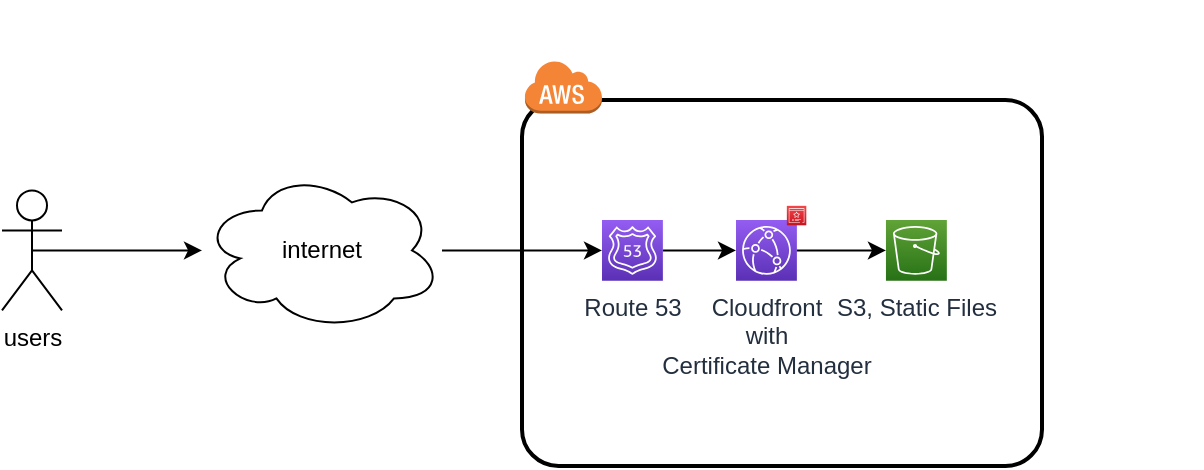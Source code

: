 <mxfile version="20.0.4" type="github">
  <diagram id="H9UyAMuK1wAaEfgLcmaO" name="landing-page-infra">
    <mxGraphModel dx="981" dy="530" grid="1" gridSize="10" guides="1" tooltips="1" connect="1" arrows="1" fold="1" page="1" pageScale="1" pageWidth="850" pageHeight="1100" math="0" shadow="0">
      <root>
        <mxCell id="0" />
        <mxCell id="1" parent="0" />
        <mxCell id="BSJNxo1F7Wru38e6qUjU-4" style="edgeStyle=orthogonalEdgeStyle;rounded=0;orthogonalLoop=1;jettySize=auto;html=1;exitX=0.5;exitY=0.5;exitDx=0;exitDy=0;exitPerimeter=0;" edge="1" parent="1" source="BSJNxo1F7Wru38e6qUjU-1" target="BSJNxo1F7Wru38e6qUjU-3">
          <mxGeometry relative="1" as="geometry" />
        </mxCell>
        <mxCell id="BSJNxo1F7Wru38e6qUjU-1" value="users&lt;br&gt;" style="shape=umlActor;verticalLabelPosition=bottom;verticalAlign=top;html=1;outlineConnect=0;" vertex="1" parent="1">
          <mxGeometry x="180" y="335.21" width="30" height="60" as="geometry" />
        </mxCell>
        <mxCell id="BSJNxo1F7Wru38e6qUjU-32" style="edgeStyle=orthogonalEdgeStyle;rounded=0;orthogonalLoop=1;jettySize=auto;html=1;" edge="1" parent="1" source="BSJNxo1F7Wru38e6qUjU-3" target="BSJNxo1F7Wru38e6qUjU-24">
          <mxGeometry relative="1" as="geometry" />
        </mxCell>
        <mxCell id="BSJNxo1F7Wru38e6qUjU-3" value="internet" style="ellipse;shape=cloud;whiteSpace=wrap;html=1;" vertex="1" parent="1">
          <mxGeometry x="280" y="325.21" width="120" height="80" as="geometry" />
        </mxCell>
        <mxCell id="BSJNxo1F7Wru38e6qUjU-27" value="" style="group" vertex="1" connectable="0" parent="1">
          <mxGeometry x="440" y="240" width="340" height="233" as="geometry" />
        </mxCell>
        <mxCell id="BSJNxo1F7Wru38e6qUjU-14" value="" style="rounded=1;arcSize=10;dashed=0;fillColor=none;gradientColor=none;strokeWidth=2;" vertex="1" parent="BSJNxo1F7Wru38e6qUjU-27">
          <mxGeometry y="50" width="260" height="183" as="geometry" />
        </mxCell>
        <mxCell id="BSJNxo1F7Wru38e6qUjU-15" value="" style="dashed=0;html=1;shape=mxgraph.aws3.cloud;fillColor=#F58536;gradientColor=none;dashed=0;" vertex="1" parent="BSJNxo1F7Wru38e6qUjU-27">
          <mxGeometry x="1.14" y="30" width="38.857" height="26.799" as="geometry" />
        </mxCell>
        <mxCell id="BSJNxo1F7Wru38e6qUjU-28" value="" style="group" vertex="1" connectable="0" parent="BSJNxo1F7Wru38e6qUjU-27">
          <mxGeometry x="39.997" y="102.914" width="179.341" height="44.292" as="geometry" />
        </mxCell>
        <mxCell id="BSJNxo1F7Wru38e6qUjU-19" value="S3, Static Files&lt;br&gt;" style="sketch=0;points=[[0,0,0],[0.25,0,0],[0.5,0,0],[0.75,0,0],[1,0,0],[0,1,0],[0.25,1,0],[0.5,1,0],[0.75,1,0],[1,1,0],[0,0.25,0],[0,0.5,0],[0,0.75,0],[1,0.25,0],[1,0.5,0],[1,0.75,0]];outlineConnect=0;fontColor=#232F3E;gradientColor=#60A337;gradientDirection=north;fillColor=#277116;strokeColor=#ffffff;dashed=0;verticalLabelPosition=bottom;verticalAlign=top;align=center;html=1;fontSize=12;fontStyle=0;aspect=fixed;shape=mxgraph.aws4.resourceIcon;resIcon=mxgraph.aws4.s3;" vertex="1" parent="BSJNxo1F7Wru38e6qUjU-28">
          <mxGeometry x="141.978" y="7.072" width="30.444" height="30.444" as="geometry" />
        </mxCell>
        <mxCell id="BSJNxo1F7Wru38e6qUjU-23" value="" style="group" vertex="1" connectable="0" parent="BSJNxo1F7Wru38e6qUjU-28">
          <mxGeometry x="74.725" width="33.626" height="33.498" as="geometry" />
        </mxCell>
        <mxCell id="BSJNxo1F7Wru38e6qUjU-21" value="Cloudfront &lt;br&gt;with &lt;br&gt;Certificate Manager" style="sketch=0;points=[[0,0,0],[0.25,0,0],[0.5,0,0],[0.75,0,0],[1,0,0],[0,1,0],[0.25,1,0],[0.5,1,0],[0.75,1,0],[1,1,0],[0,0.25,0],[0,0.5,0],[0,0.75,0],[1,0.25,0],[1,0.5,0],[1,0.75,0]];outlineConnect=0;fontColor=#232F3E;gradientColor=#945DF2;gradientDirection=north;fillColor=#5A30B5;strokeColor=#ffffff;dashed=0;verticalLabelPosition=bottom;verticalAlign=top;align=center;html=1;fontSize=12;fontStyle=0;aspect=fixed;shape=mxgraph.aws4.resourceIcon;resIcon=mxgraph.aws4.cloudfront;" vertex="1" parent="BSJNxo1F7Wru38e6qUjU-23">
          <mxGeometry x="-7.719" y="7.072" width="30.444" height="30.444" as="geometry" />
        </mxCell>
        <mxCell id="BSJNxo1F7Wru38e6qUjU-22" value="" style="sketch=0;points=[[0,0,0],[0.25,0,0],[0.5,0,0],[0.75,0,0],[1,0,0],[0,1,0],[0.25,1,0],[0.5,1,0],[0.75,1,0],[1,1,0],[0,0.25,0],[0,0.5,0],[0,0.75,0],[1,0.25,0],[1,0.5,0],[1,0.75,0]];outlineConnect=0;fontColor=#232F3E;gradientColor=#F54749;gradientDirection=north;fillColor=#C7131F;strokeColor=#ffffff;dashed=0;verticalLabelPosition=bottom;verticalAlign=top;align=center;html=1;fontSize=12;fontStyle=0;aspect=fixed;shape=mxgraph.aws4.resourceIcon;resIcon=mxgraph.aws4.certificate_manager_3;" vertex="1" parent="BSJNxo1F7Wru38e6qUjU-23">
          <mxGeometry x="17.698" width="9.734" height="9.734" as="geometry" />
        </mxCell>
        <mxCell id="BSJNxo1F7Wru38e6qUjU-25" style="edgeStyle=orthogonalEdgeStyle;rounded=0;orthogonalLoop=1;jettySize=auto;html=1;" edge="1" parent="BSJNxo1F7Wru38e6qUjU-28" source="BSJNxo1F7Wru38e6qUjU-24" target="BSJNxo1F7Wru38e6qUjU-21">
          <mxGeometry relative="1" as="geometry" />
        </mxCell>
        <mxCell id="BSJNxo1F7Wru38e6qUjU-24" value="Route 53&lt;br&gt;" style="sketch=0;points=[[0,0,0],[0.25,0,0],[0.5,0,0],[0.75,0,0],[1,0,0],[0,1,0],[0.25,1,0],[0.5,1,0],[0.75,1,0],[1,1,0],[0,0.25,0],[0,0.5,0],[0,0.75,0],[1,0.25,0],[1,0.5,0],[1,0.75,0]];outlineConnect=0;fontColor=#232F3E;gradientColor=#945DF2;gradientDirection=north;fillColor=#5A30B5;strokeColor=#ffffff;dashed=0;verticalLabelPosition=bottom;verticalAlign=top;align=center;html=1;fontSize=12;fontStyle=0;aspect=fixed;shape=mxgraph.aws4.resourceIcon;resIcon=mxgraph.aws4.route_53;" vertex="1" parent="BSJNxo1F7Wru38e6qUjU-28">
          <mxGeometry y="7.072" width="30.444" height="30.444" as="geometry" />
        </mxCell>
        <mxCell id="BSJNxo1F7Wru38e6qUjU-26" style="edgeStyle=orthogonalEdgeStyle;rounded=0;orthogonalLoop=1;jettySize=auto;html=1;entryX=0;entryY=0.5;entryDx=0;entryDy=0;entryPerimeter=0;" edge="1" parent="BSJNxo1F7Wru38e6qUjU-28" source="BSJNxo1F7Wru38e6qUjU-21" target="BSJNxo1F7Wru38e6qUjU-19">
          <mxGeometry relative="1" as="geometry" />
        </mxCell>
      </root>
    </mxGraphModel>
  </diagram>
</mxfile>
